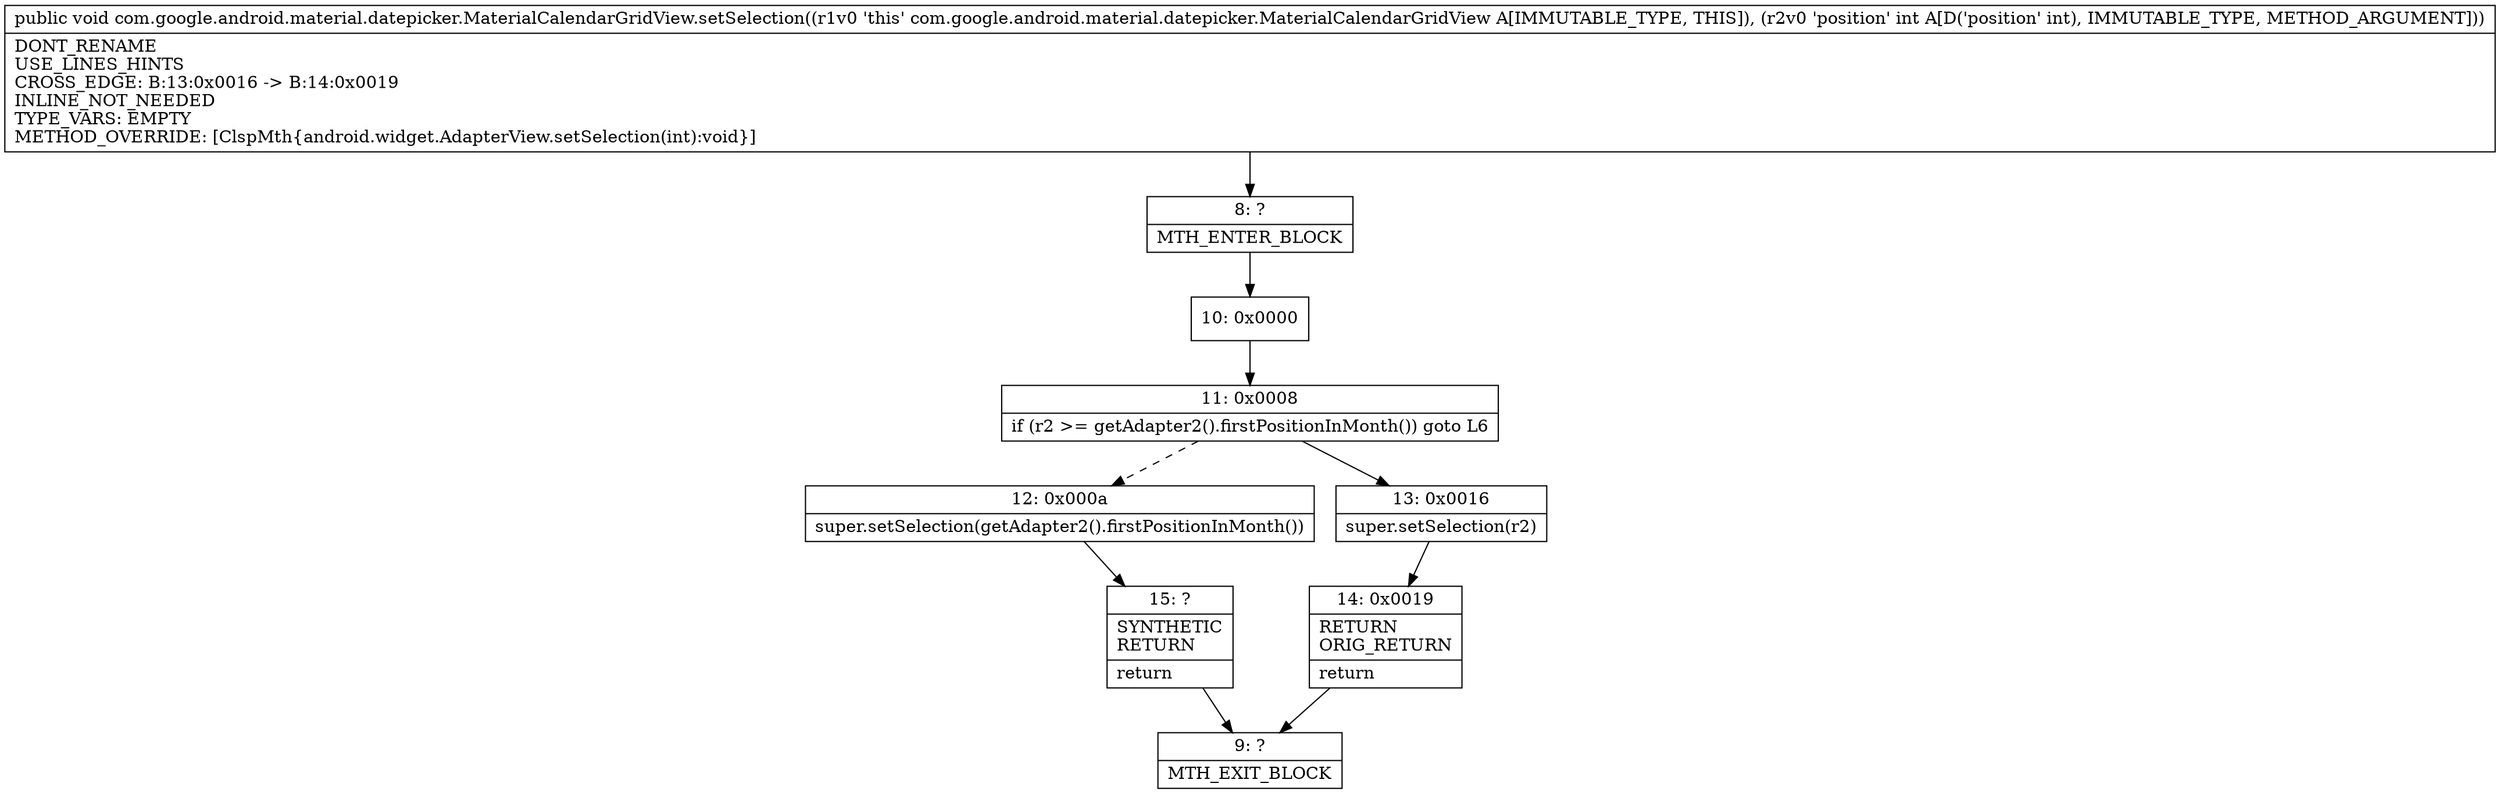 digraph "CFG forcom.google.android.material.datepicker.MaterialCalendarGridView.setSelection(I)V" {
Node_8 [shape=record,label="{8\:\ ?|MTH_ENTER_BLOCK\l}"];
Node_10 [shape=record,label="{10\:\ 0x0000}"];
Node_11 [shape=record,label="{11\:\ 0x0008|if (r2 \>= getAdapter2().firstPositionInMonth()) goto L6\l}"];
Node_12 [shape=record,label="{12\:\ 0x000a|super.setSelection(getAdapter2().firstPositionInMonth())\l}"];
Node_15 [shape=record,label="{15\:\ ?|SYNTHETIC\lRETURN\l|return\l}"];
Node_9 [shape=record,label="{9\:\ ?|MTH_EXIT_BLOCK\l}"];
Node_13 [shape=record,label="{13\:\ 0x0016|super.setSelection(r2)\l}"];
Node_14 [shape=record,label="{14\:\ 0x0019|RETURN\lORIG_RETURN\l|return\l}"];
MethodNode[shape=record,label="{public void com.google.android.material.datepicker.MaterialCalendarGridView.setSelection((r1v0 'this' com.google.android.material.datepicker.MaterialCalendarGridView A[IMMUTABLE_TYPE, THIS]), (r2v0 'position' int A[D('position' int), IMMUTABLE_TYPE, METHOD_ARGUMENT]))  | DONT_RENAME\lUSE_LINES_HINTS\lCROSS_EDGE: B:13:0x0016 \-\> B:14:0x0019\lINLINE_NOT_NEEDED\lTYPE_VARS: EMPTY\lMETHOD_OVERRIDE: [ClspMth\{android.widget.AdapterView.setSelection(int):void\}]\l}"];
MethodNode -> Node_8;Node_8 -> Node_10;
Node_10 -> Node_11;
Node_11 -> Node_12[style=dashed];
Node_11 -> Node_13;
Node_12 -> Node_15;
Node_15 -> Node_9;
Node_13 -> Node_14;
Node_14 -> Node_9;
}

